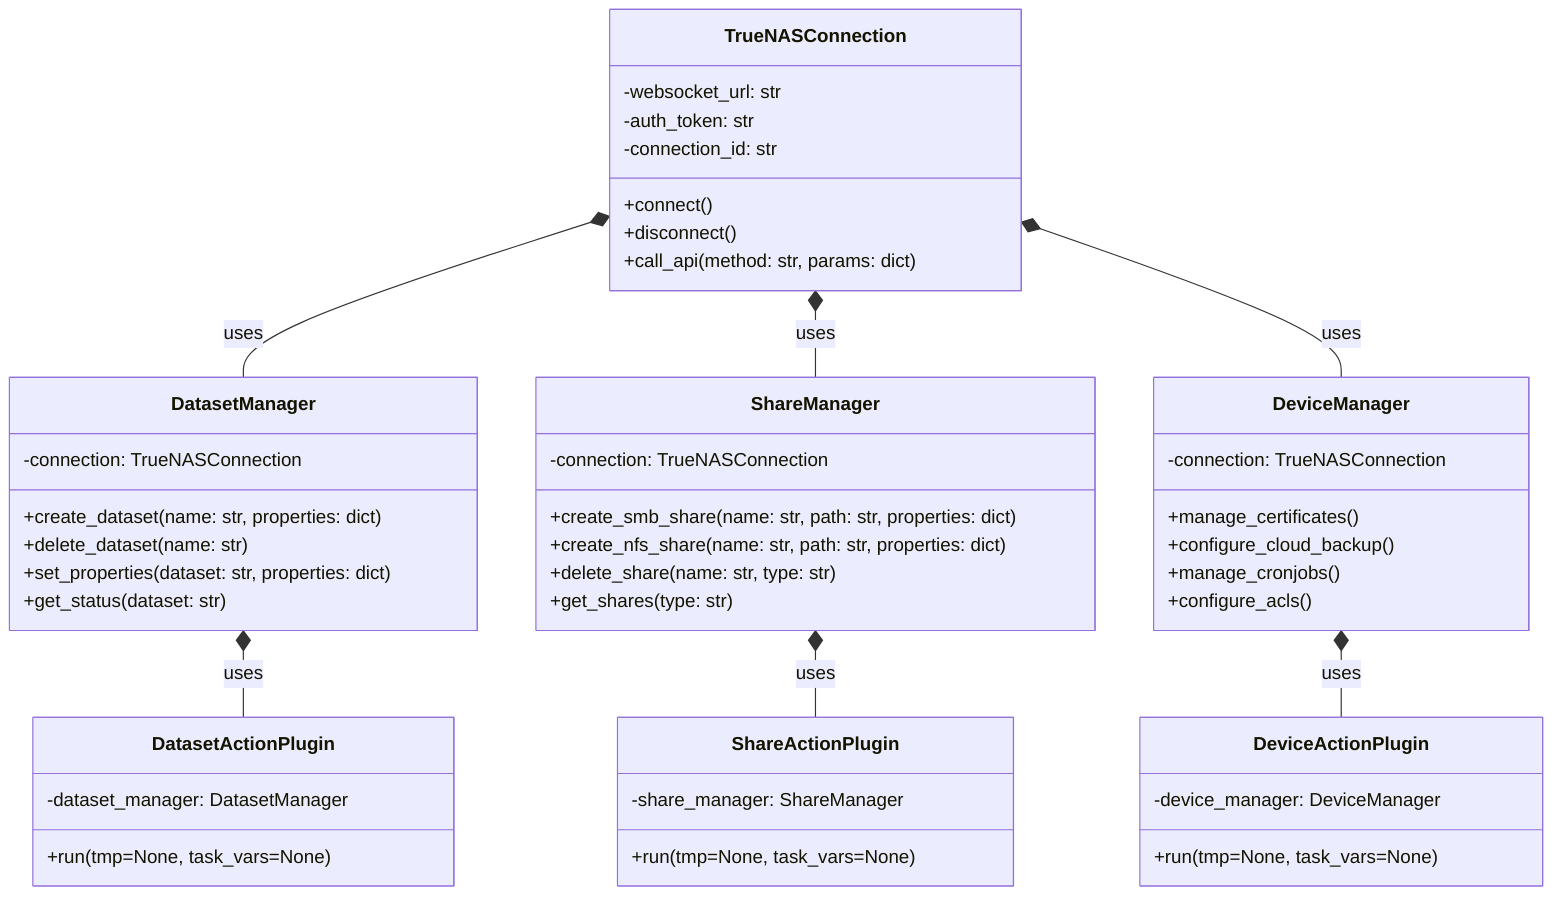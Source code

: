 classDiagram
    class TrueNASConnection {
        -websocket_url: str
        -auth_token: str
        -connection_id: str
        +connect()
        +disconnect()
        +call_api(method: str, params: dict)
    }

    class DatasetManager {
        -connection: TrueNASConnection
        +create_dataset(name: str, properties: dict)
        +delete_dataset(name: str)
        +set_properties(dataset: str, properties: dict)
        +get_status(dataset: str)
    }

    class ShareManager {
        -connection: TrueNASConnection
        +create_smb_share(name: str, path: str, properties: dict)
        +create_nfs_share(name: str, path: str, properties: dict)
        +delete_share(name: str, type: str)
        +get_shares(type: str)
    }

    class DeviceManager {
        -connection: TrueNASConnection
        +manage_certificates()
        +configure_cloud_backup()
        +manage_cronjobs()
        +configure_acls()
    }

    TrueNASConnection *-- DatasetManager : uses
    TrueNASConnection *-- ShareManager : uses
    TrueNASConnection *-- DeviceManager : uses

    class DatasetActionPlugin {
        -dataset_manager: DatasetManager
        +run(tmp=None, task_vars=None)
    }

    class ShareActionPlugin {
        -share_manager: ShareManager
        +run(tmp=None, task_vars=None)
    }

    class DeviceActionPlugin {
        -device_manager: DeviceManager
        +run(tmp=None, task_vars=None)
    }

    DatasetManager *-- DatasetActionPlugin : uses
    ShareManager *-- ShareActionPlugin : uses
    DeviceManager *-- DeviceActionPlugin : uses